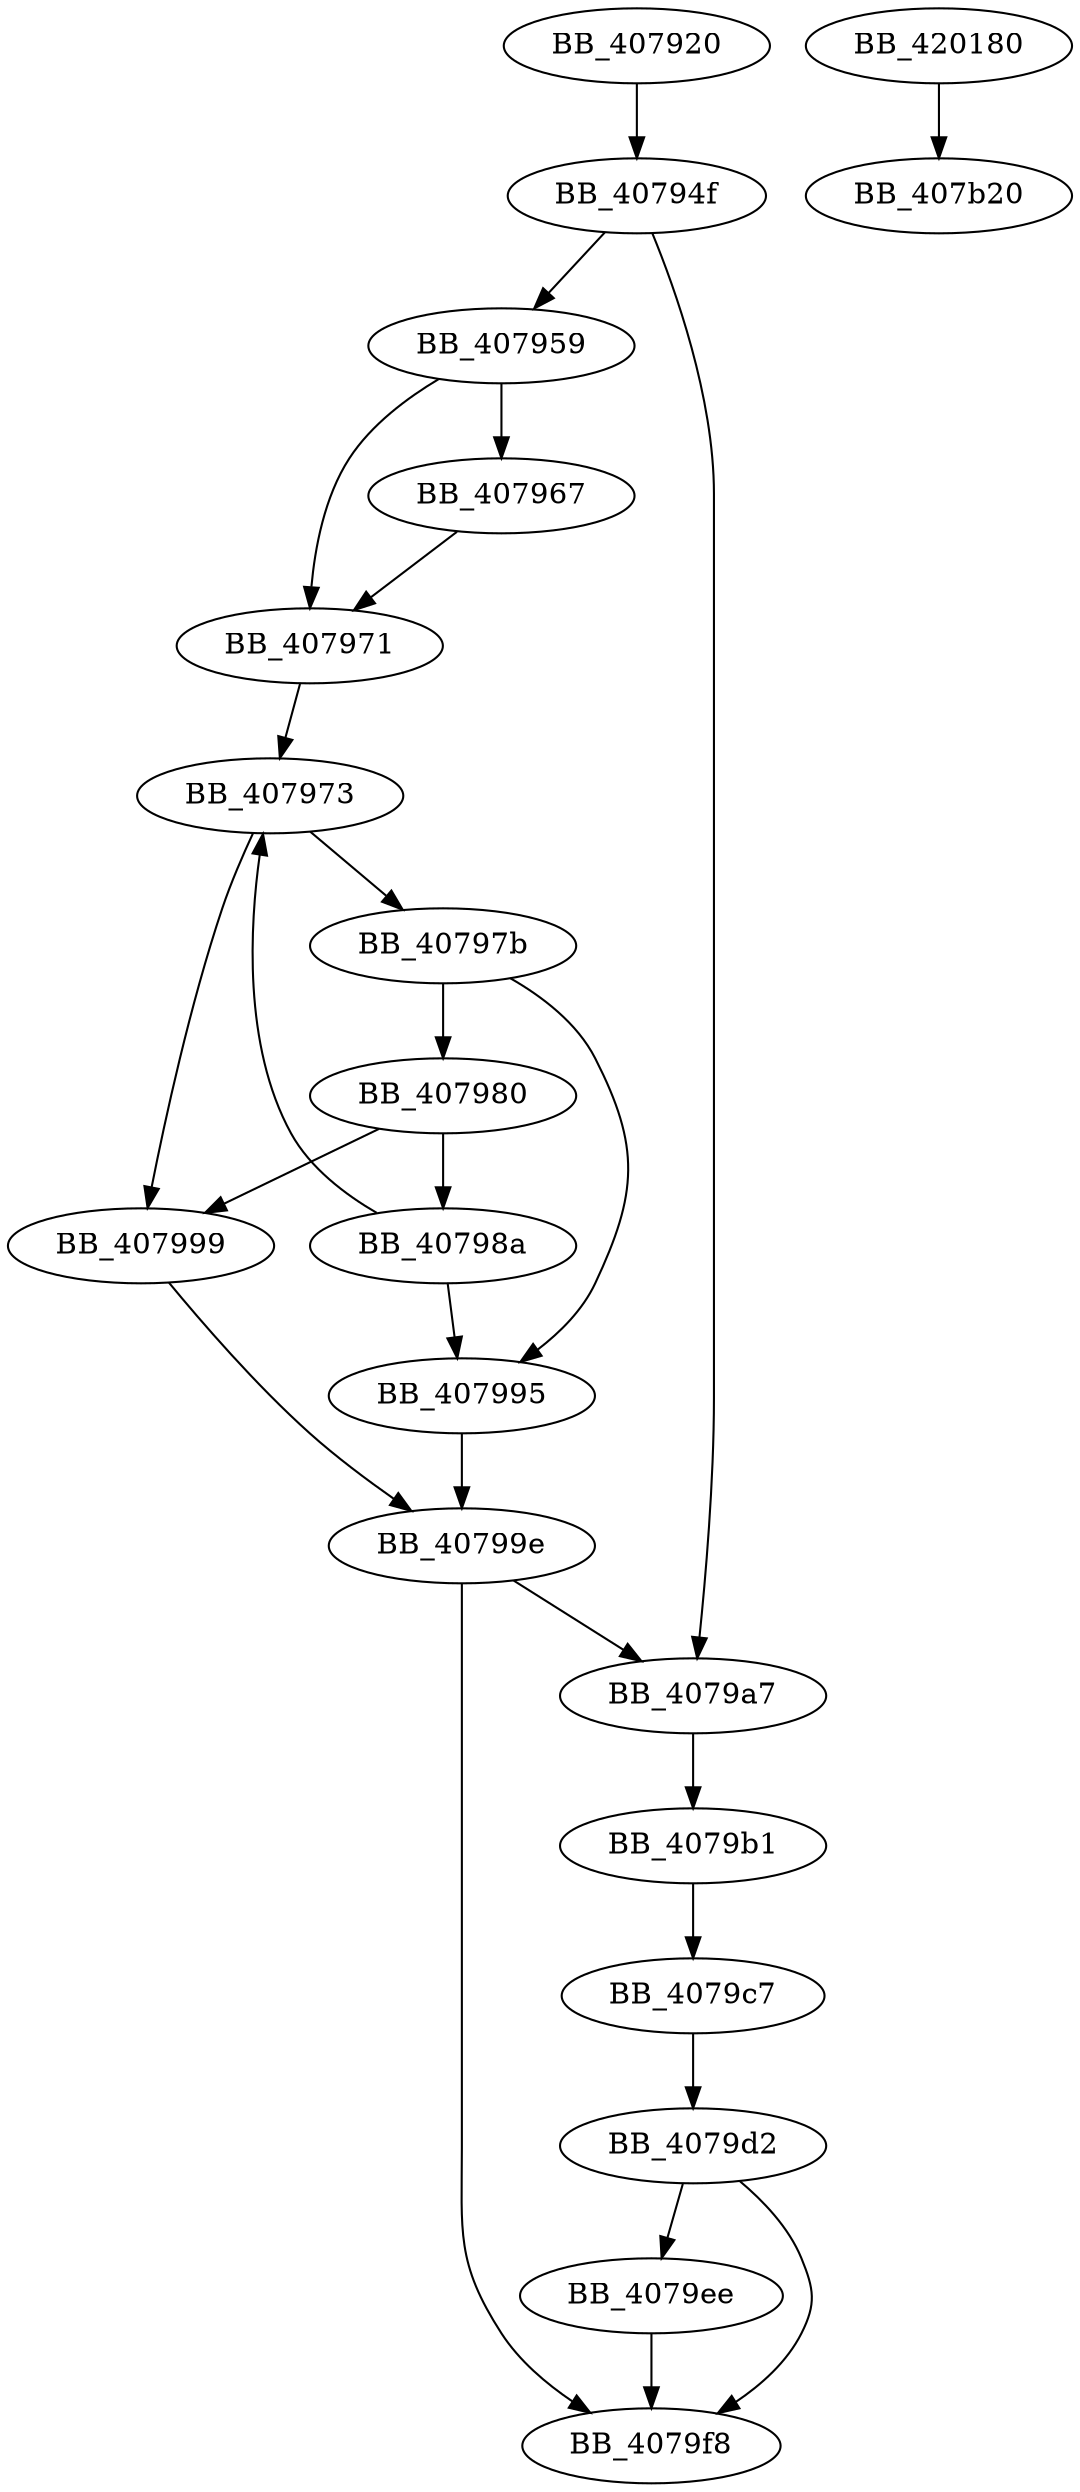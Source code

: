 DiGraph sub_407920{
BB_407920->BB_40794f
BB_40794f->BB_407959
BB_40794f->BB_4079a7
BB_407959->BB_407967
BB_407959->BB_407971
BB_407967->BB_407971
BB_407971->BB_407973
BB_407973->BB_40797b
BB_407973->BB_407999
BB_40797b->BB_407980
BB_40797b->BB_407995
BB_407980->BB_40798a
BB_407980->BB_407999
BB_40798a->BB_407973
BB_40798a->BB_407995
BB_407995->BB_40799e
BB_407999->BB_40799e
BB_40799e->BB_4079a7
BB_40799e->BB_4079f8
BB_4079a7->BB_4079b1
BB_4079b1->BB_4079c7
BB_4079c7->BB_4079d2
BB_4079d2->BB_4079ee
BB_4079d2->BB_4079f8
BB_4079ee->BB_4079f8
BB_420180->BB_407b20
}
